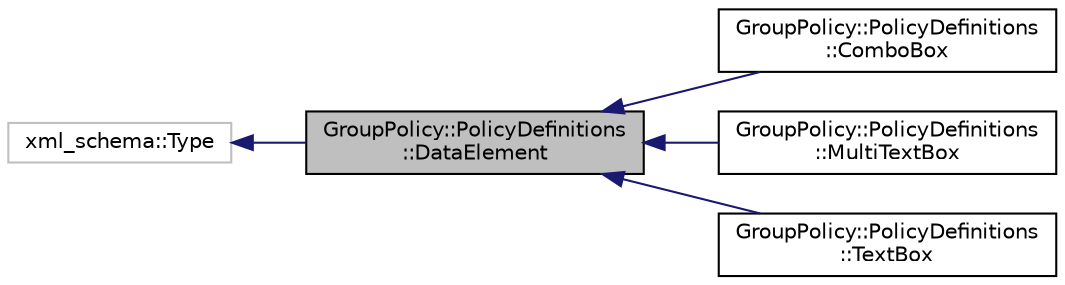 digraph "GroupPolicy::PolicyDefinitions::DataElement"
{
 // LATEX_PDF_SIZE
  edge [fontname="Helvetica",fontsize="10",labelfontname="Helvetica",labelfontsize="10"];
  node [fontname="Helvetica",fontsize="10",shape=record];
  rankdir="LR";
  Node1 [label="GroupPolicy::PolicyDefinitions\l::DataElement",height=0.2,width=0.4,color="black", fillcolor="grey75", style="filled", fontcolor="black",tooltip="Class corresponding to the DataElement schema type."];
  Node2 -> Node1 [dir="back",color="midnightblue",fontsize="10",style="solid",fontname="Helvetica"];
  Node2 [label="xml_schema::Type",height=0.2,width=0.4,color="grey75", fillcolor="white", style="filled",tooltip=" "];
  Node1 -> Node3 [dir="back",color="midnightblue",fontsize="10",style="solid",fontname="Helvetica"];
  Node3 [label="GroupPolicy::PolicyDefinitions\l::ComboBox",height=0.2,width=0.4,color="black", fillcolor="white", style="filled",URL="$class_group_policy_1_1_policy_definitions_1_1_combo_box.html",tooltip="Class corresponding to the ComboBox schema type."];
  Node1 -> Node4 [dir="back",color="midnightblue",fontsize="10",style="solid",fontname="Helvetica"];
  Node4 [label="GroupPolicy::PolicyDefinitions\l::MultiTextBox",height=0.2,width=0.4,color="black", fillcolor="white", style="filled",URL="$class_group_policy_1_1_policy_definitions_1_1_multi_text_box.html",tooltip="Class corresponding to the MultiTextBox schema type."];
  Node1 -> Node5 [dir="back",color="midnightblue",fontsize="10",style="solid",fontname="Helvetica"];
  Node5 [label="GroupPolicy::PolicyDefinitions\l::TextBox",height=0.2,width=0.4,color="black", fillcolor="white", style="filled",URL="$class_group_policy_1_1_policy_definitions_1_1_text_box.html",tooltip="Class corresponding to the TextBox schema type."];
}
